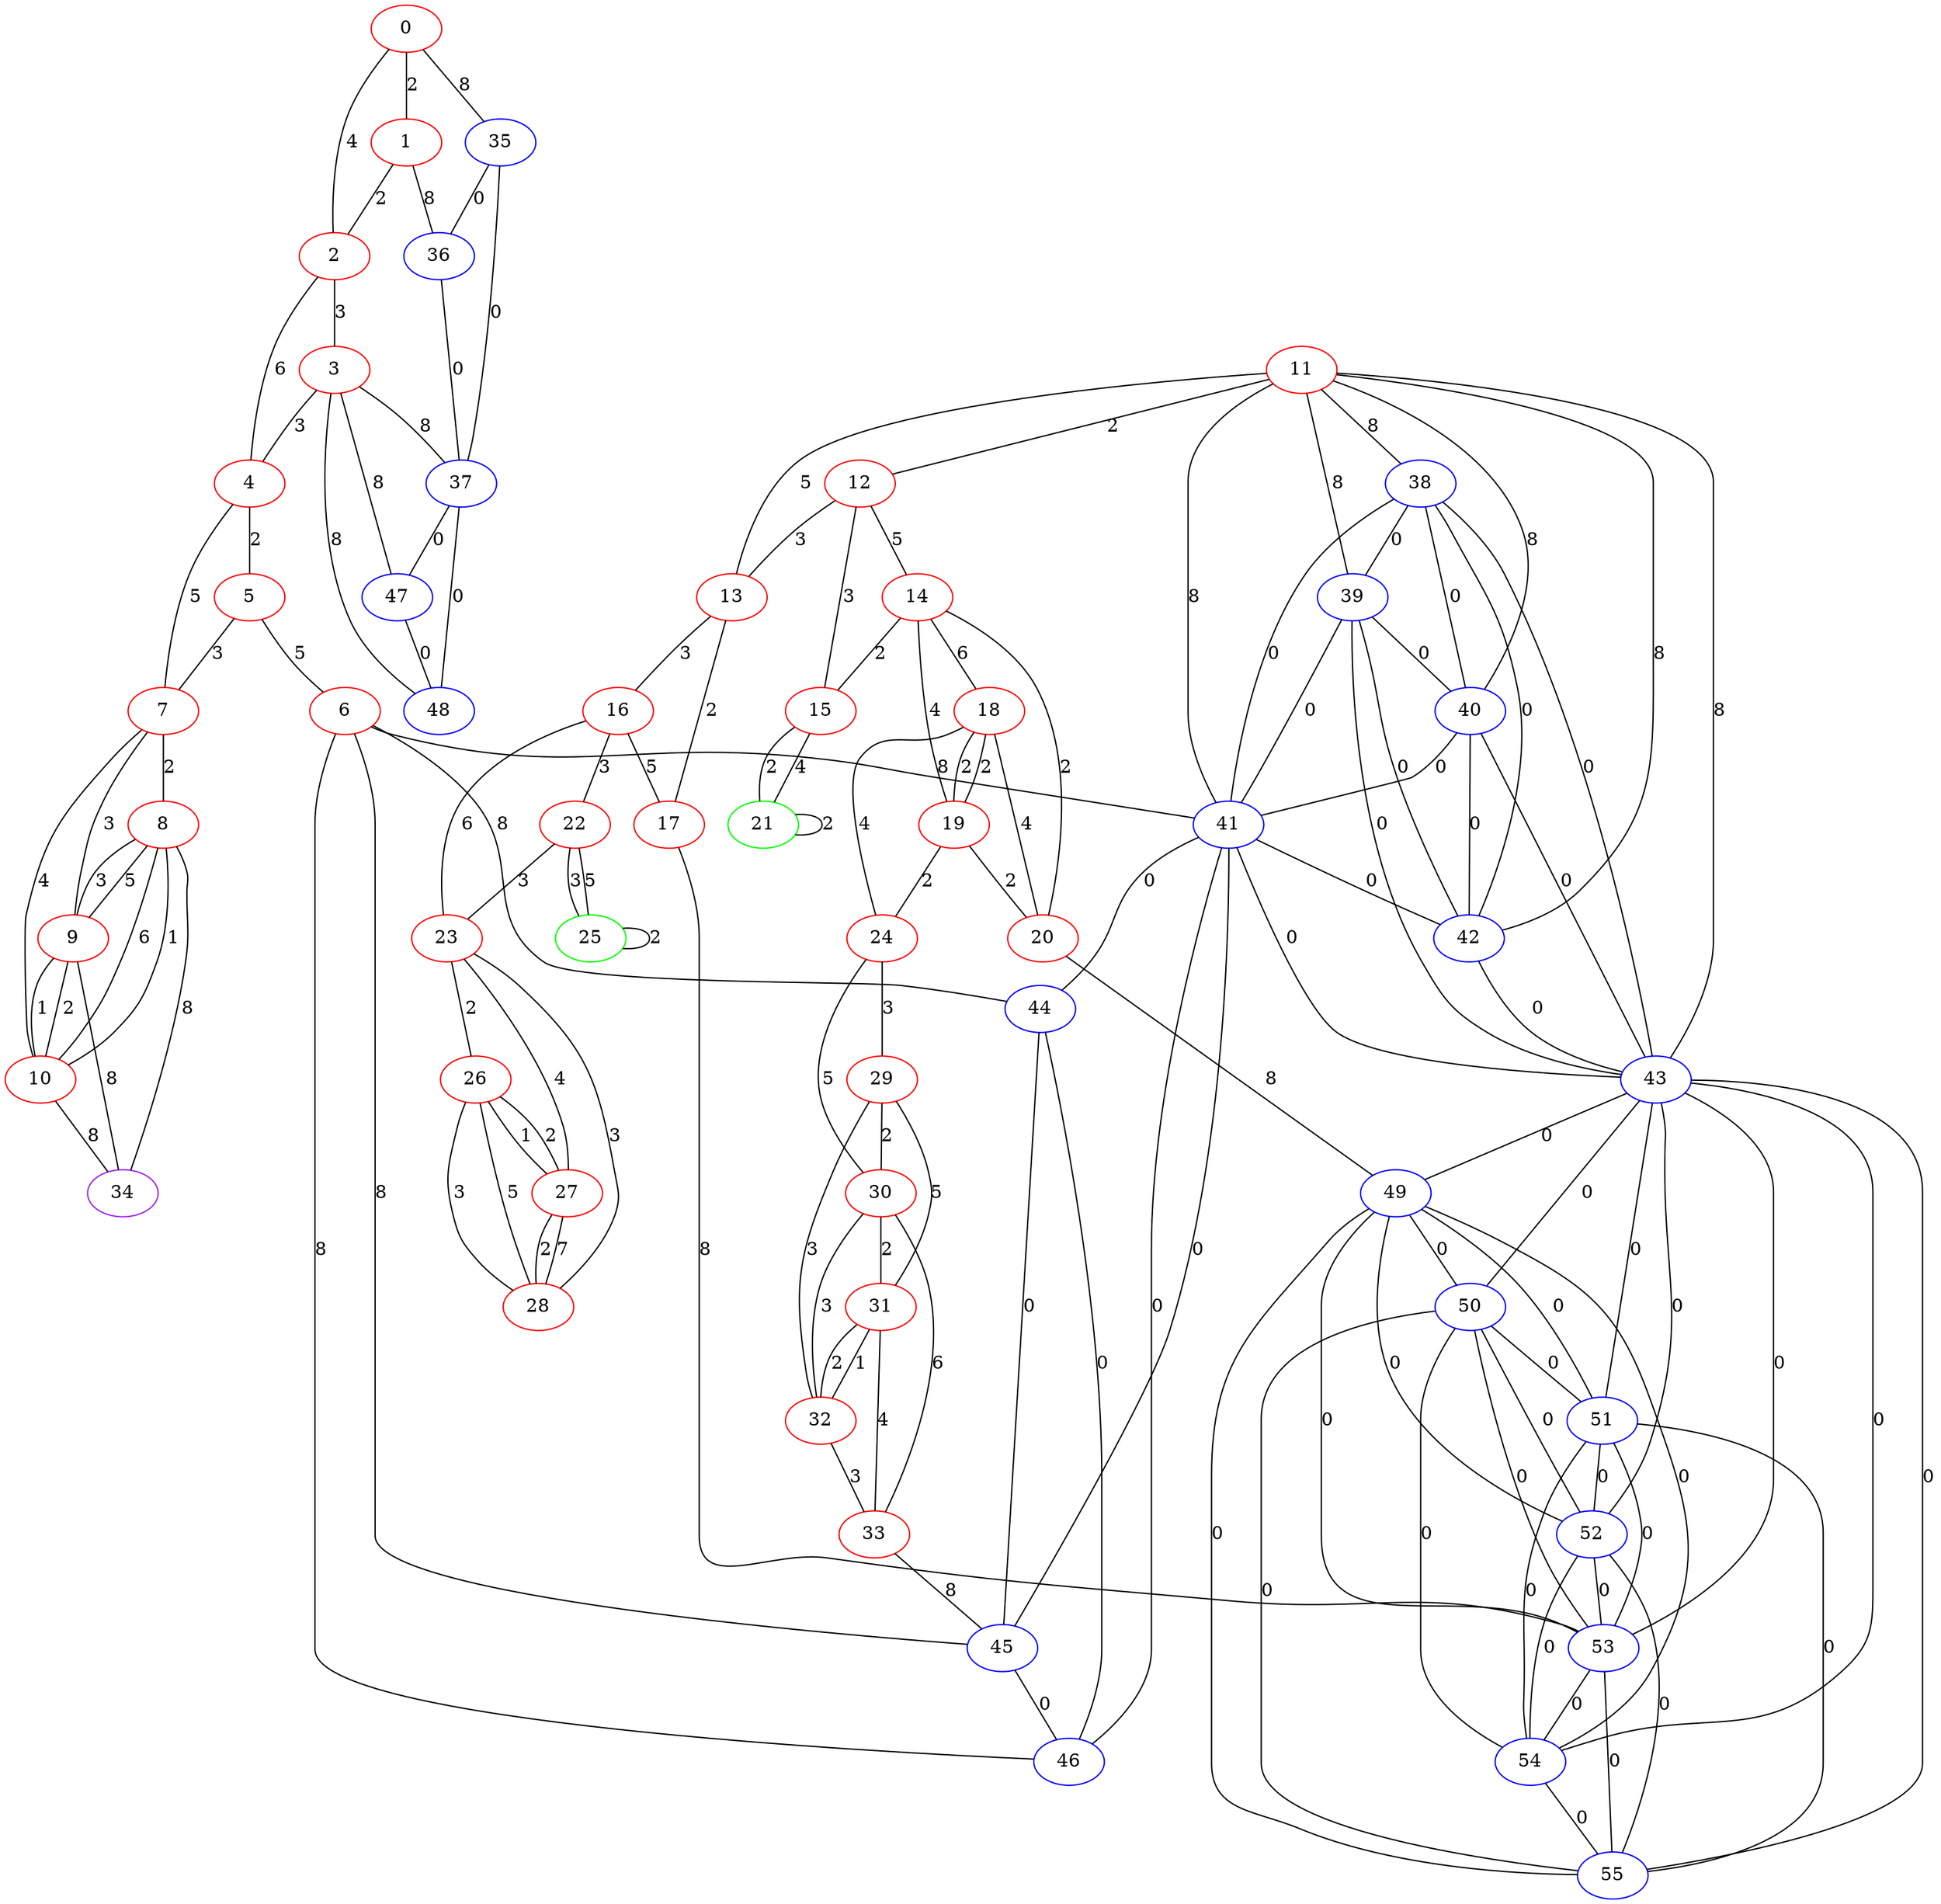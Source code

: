 graph "" {
0 [color=red, weight=1];
1 [color=red, weight=1];
2 [color=red, weight=1];
3 [color=red, weight=1];
4 [color=red, weight=1];
5 [color=red, weight=1];
6 [color=red, weight=1];
7 [color=red, weight=1];
8 [color=red, weight=1];
9 [color=red, weight=1];
10 [color=red, weight=1];
11 [color=red, weight=1];
12 [color=red, weight=1];
13 [color=red, weight=1];
14 [color=red, weight=1];
15 [color=red, weight=1];
16 [color=red, weight=1];
17 [color=red, weight=1];
18 [color=red, weight=1];
19 [color=red, weight=1];
20 [color=red, weight=1];
21 [color=green, weight=2];
22 [color=red, weight=1];
23 [color=red, weight=1];
24 [color=red, weight=1];
25 [color=green, weight=2];
26 [color=red, weight=1];
27 [color=red, weight=1];
28 [color=red, weight=1];
29 [color=red, weight=1];
30 [color=red, weight=1];
31 [color=red, weight=1];
32 [color=red, weight=1];
33 [color=red, weight=1];
34 [color=purple, weight=4];
35 [color=blue, weight=3];
36 [color=blue, weight=3];
37 [color=blue, weight=3];
38 [color=blue, weight=3];
39 [color=blue, weight=3];
40 [color=blue, weight=3];
41 [color=blue, weight=3];
42 [color=blue, weight=3];
43 [color=blue, weight=3];
44 [color=blue, weight=3];
45 [color=blue, weight=3];
46 [color=blue, weight=3];
47 [color=blue, weight=3];
48 [color=blue, weight=3];
49 [color=blue, weight=3];
50 [color=blue, weight=3];
51 [color=blue, weight=3];
52 [color=blue, weight=3];
53 [color=blue, weight=3];
54 [color=blue, weight=3];
55 [color=blue, weight=3];
0 -- 1  [key=0, label=2];
0 -- 2  [key=0, label=4];
0 -- 35  [key=0, label=8];
1 -- 2  [key=0, label=2];
1 -- 36  [key=0, label=8];
2 -- 3  [key=0, label=3];
2 -- 4  [key=0, label=6];
3 -- 48  [key=0, label=8];
3 -- 4  [key=0, label=3];
3 -- 37  [key=0, label=8];
3 -- 47  [key=0, label=8];
4 -- 5  [key=0, label=2];
4 -- 7  [key=0, label=5];
5 -- 6  [key=0, label=5];
5 -- 7  [key=0, label=3];
6 -- 41  [key=0, label=8];
6 -- 44  [key=0, label=8];
6 -- 46  [key=0, label=8];
6 -- 45  [key=0, label=8];
7 -- 8  [key=0, label=2];
7 -- 9  [key=0, label=3];
7 -- 10  [key=0, label=4];
8 -- 9  [key=0, label=5];
8 -- 9  [key=1, label=3];
8 -- 10  [key=0, label=6];
8 -- 10  [key=1, label=1];
8 -- 34  [key=0, label=8];
9 -- 10  [key=0, label=1];
9 -- 10  [key=1, label=2];
9 -- 34  [key=0, label=8];
10 -- 34  [key=0, label=8];
11 -- 38  [key=0, label=8];
11 -- 39  [key=0, label=8];
11 -- 40  [key=0, label=8];
11 -- 41  [key=0, label=8];
11 -- 42  [key=0, label=8];
11 -- 43  [key=0, label=8];
11 -- 12  [key=0, label=2];
11 -- 13  [key=0, label=5];
12 -- 13  [key=0, label=3];
12 -- 14  [key=0, label=5];
12 -- 15  [key=0, label=3];
13 -- 16  [key=0, label=3];
13 -- 17  [key=0, label=2];
14 -- 18  [key=0, label=6];
14 -- 19  [key=0, label=4];
14 -- 20  [key=0, label=2];
14 -- 15  [key=0, label=2];
15 -- 21  [key=0, label=2];
15 -- 21  [key=1, label=4];
16 -- 17  [key=0, label=5];
16 -- 22  [key=0, label=3];
16 -- 23  [key=0, label=6];
17 -- 53  [key=0, label=8];
18 -- 24  [key=0, label=4];
18 -- 19  [key=0, label=2];
18 -- 19  [key=1, label=2];
18 -- 20  [key=0, label=4];
19 -- 24  [key=0, label=2];
19 -- 20  [key=0, label=2];
20 -- 49  [key=0, label=8];
21 -- 21  [key=0, label=2];
22 -- 25  [key=0, label=3];
22 -- 25  [key=1, label=5];
22 -- 23  [key=0, label=3];
23 -- 26  [key=0, label=2];
23 -- 27  [key=0, label=4];
23 -- 28  [key=0, label=3];
24 -- 29  [key=0, label=3];
24 -- 30  [key=0, label=5];
25 -- 25  [key=0, label=2];
26 -- 27  [key=0, label=1];
26 -- 27  [key=1, label=2];
26 -- 28  [key=0, label=3];
26 -- 28  [key=1, label=5];
27 -- 28  [key=0, label=2];
27 -- 28  [key=1, label=7];
29 -- 32  [key=0, label=3];
29 -- 30  [key=0, label=2];
29 -- 31  [key=0, label=5];
30 -- 32  [key=0, label=3];
30 -- 33  [key=0, label=6];
30 -- 31  [key=0, label=2];
31 -- 32  [key=0, label=1];
31 -- 32  [key=1, label=2];
31 -- 33  [key=0, label=4];
32 -- 33  [key=0, label=3];
33 -- 45  [key=0, label=8];
35 -- 36  [key=0, label=0];
35 -- 37  [key=0, label=0];
36 -- 37  [key=0, label=0];
37 -- 48  [key=0, label=0];
37 -- 47  [key=0, label=0];
38 -- 39  [key=0, label=0];
38 -- 40  [key=0, label=0];
38 -- 41  [key=0, label=0];
38 -- 42  [key=0, label=0];
38 -- 43  [key=0, label=0];
39 -- 40  [key=0, label=0];
39 -- 41  [key=0, label=0];
39 -- 42  [key=0, label=0];
39 -- 43  [key=0, label=0];
40 -- 43  [key=0, label=0];
40 -- 41  [key=0, label=0];
40 -- 42  [key=0, label=0];
41 -- 43  [key=0, label=0];
41 -- 42  [key=0, label=0];
41 -- 44  [key=0, label=0];
41 -- 45  [key=0, label=0];
41 -- 46  [key=0, label=0];
42 -- 43  [key=0, label=0];
43 -- 49  [key=0, label=0];
43 -- 50  [key=0, label=0];
43 -- 51  [key=0, label=0];
43 -- 52  [key=0, label=0];
43 -- 53  [key=0, label=0];
43 -- 54  [key=0, label=0];
43 -- 55  [key=0, label=0];
44 -- 45  [key=0, label=0];
44 -- 46  [key=0, label=0];
45 -- 46  [key=0, label=0];
47 -- 48  [key=0, label=0];
49 -- 50  [key=0, label=0];
49 -- 51  [key=0, label=0];
49 -- 53  [key=0, label=0];
49 -- 54  [key=0, label=0];
49 -- 55  [key=0, label=0];
49 -- 52  [key=0, label=0];
50 -- 51  [key=0, label=0];
50 -- 52  [key=0, label=0];
50 -- 53  [key=0, label=0];
50 -- 54  [key=0, label=0];
50 -- 55  [key=0, label=0];
51 -- 52  [key=0, label=0];
51 -- 53  [key=0, label=0];
51 -- 54  [key=0, label=0];
51 -- 55  [key=0, label=0];
52 -- 53  [key=0, label=0];
52 -- 54  [key=0, label=0];
52 -- 55  [key=0, label=0];
53 -- 54  [key=0, label=0];
53 -- 55  [key=0, label=0];
54 -- 55  [key=0, label=0];
}
